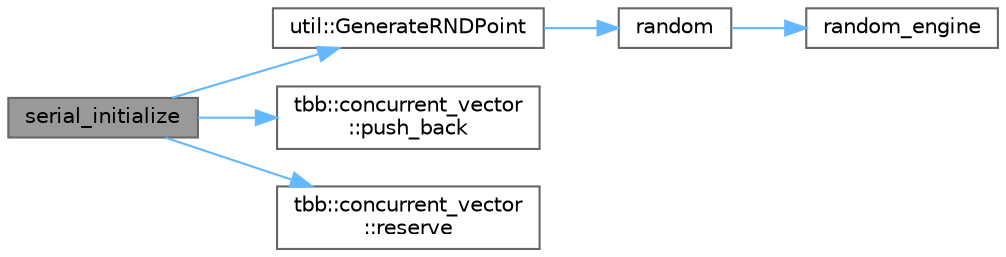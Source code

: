 digraph "serial_initialize"
{
 // LATEX_PDF_SIZE
  bgcolor="transparent";
  edge [fontname=Helvetica,fontsize=10,labelfontname=Helvetica,labelfontsize=10];
  node [fontname=Helvetica,fontsize=10,shape=box,height=0.2,width=0.4];
  rankdir="LR";
  Node1 [id="Node000001",label="serial_initialize",height=0.2,width=0.4,color="gray40", fillcolor="grey60", style="filled", fontcolor="black",tooltip=" "];
  Node1 -> Node2 [id="edge1_Node000001_Node000002",color="steelblue1",style="solid",tooltip=" "];
  Node2 [id="Node000002",label="util::GenerateRNDPoint",height=0.2,width=0.4,color="grey40", fillcolor="white", style="filled",URL="$namespaceutil.html#ac0c4b1a6d3f080f0d701e69f6e02c0d9",tooltip=" "];
  Node2 -> Node3 [id="edge2_Node000002_Node000003",color="steelblue1",style="solid",tooltip=" "];
  Node3 [id="Node000003",label="random",height=0.2,width=0.4,color="grey40", fillcolor="white", style="filled",URL="$test__serializer_8cpp.html#a15f07f5c96345e3e8cf691790a463149",tooltip=" "];
  Node3 -> Node4 [id="edge3_Node000003_Node000004",color="steelblue1",style="solid",tooltip=" "];
  Node4 [id="Node000004",label="random_engine",height=0.2,width=0.4,color="grey40", fillcolor="white", style="filled",URL="$test__serializer_8cpp.html#a09e84a17b3c732fea1f09fdedabba53f",tooltip=" "];
  Node1 -> Node5 [id="edge4_Node000001_Node000005",color="steelblue1",style="solid",tooltip=" "];
  Node5 [id="Node000005",label="tbb::concurrent_vector\l::push_back",height=0.2,width=0.4,color="grey40", fillcolor="white", style="filled",URL="$classtbb_1_1concurrent__vector.html#a74722c89e45bd3291eea34575daf4f39",tooltip="Push item"];
  Node1 -> Node6 [id="edge5_Node000001_Node000006",color="steelblue1",style="solid",tooltip=" "];
  Node6 [id="Node000006",label="tbb::concurrent_vector\l::reserve",height=0.2,width=0.4,color="grey40", fillcolor="white", style="filled",URL="$classtbb_1_1concurrent__vector.html#a24af110c649d48c1edaa3a55b2063bbd",tooltip="Allocate enough space to grow to size n without having to allocate more memory later."];
}
